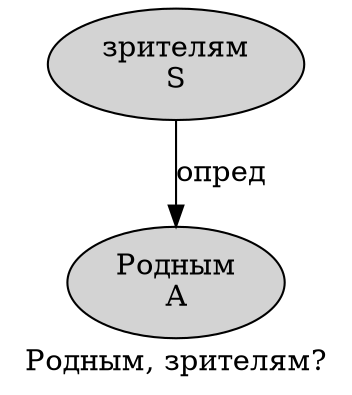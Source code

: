 digraph SENTENCE_2056 {
	graph [label="Родным, зрителям?"]
	node [style=filled]
		0 [label="Родным
A" color="" fillcolor=lightgray penwidth=1 shape=ellipse]
		2 [label="зрителям
S" color="" fillcolor=lightgray penwidth=1 shape=ellipse]
			2 -> 0 [label="опред"]
}